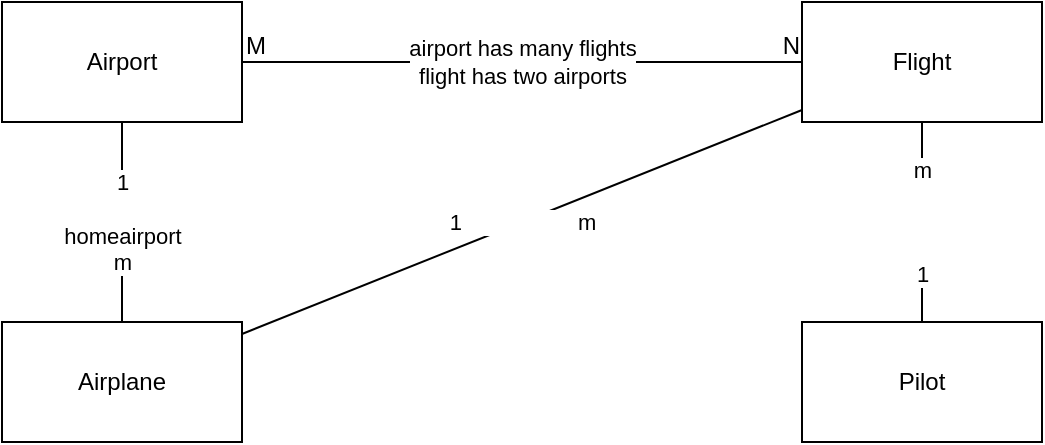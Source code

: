 <mxfile version="26.0.16" pages="2">
  <diagram name="Page-1" id="MyKNDprmuaOeAXlZrdFX">
    <mxGraphModel dx="1018" dy="695" grid="1" gridSize="10" guides="1" tooltips="1" connect="1" arrows="1" fold="1" page="1" pageScale="1" pageWidth="1600" pageHeight="1200" math="0" shadow="0">
      <root>
        <mxCell id="0" />
        <mxCell id="1" parent="0" />
        <mxCell id="xjHl75YICVR8A8sxPmvV-1" value="Flight" style="rounded=0;whiteSpace=wrap;html=1;" vertex="1" parent="1">
          <mxGeometry x="620" y="220" width="120" height="60" as="geometry" />
        </mxCell>
        <mxCell id="xjHl75YICVR8A8sxPmvV-2" value="Pilot" style="rounded=0;whiteSpace=wrap;html=1;" vertex="1" parent="1">
          <mxGeometry x="620" y="380" width="120" height="60" as="geometry" />
        </mxCell>
        <mxCell id="xjHl75YICVR8A8sxPmvV-3" value="Airport" style="rounded=0;whiteSpace=wrap;html=1;" vertex="1" parent="1">
          <mxGeometry x="220" y="220" width="120" height="60" as="geometry" />
        </mxCell>
        <mxCell id="xjHl75YICVR8A8sxPmvV-4" value="Airplane" style="rounded=0;whiteSpace=wrap;html=1;" vertex="1" parent="1">
          <mxGeometry x="220" y="380" width="120" height="60" as="geometry" />
        </mxCell>
        <mxCell id="xjHl75YICVR8A8sxPmvV-5" value="airport has many flights&lt;div&gt;flight has two airports&lt;/div&gt;" style="endArrow=none;html=1;rounded=0;" edge="1" parent="1" source="xjHl75YICVR8A8sxPmvV-3" target="xjHl75YICVR8A8sxPmvV-1">
          <mxGeometry relative="1" as="geometry">
            <mxPoint x="440" y="360" as="sourcePoint" />
            <mxPoint x="600" y="360" as="targetPoint" />
          </mxGeometry>
        </mxCell>
        <mxCell id="xjHl75YICVR8A8sxPmvV-6" value="M" style="resizable=0;html=1;whiteSpace=wrap;align=left;verticalAlign=bottom;" connectable="0" vertex="1" parent="xjHl75YICVR8A8sxPmvV-5">
          <mxGeometry x="-1" relative="1" as="geometry" />
        </mxCell>
        <mxCell id="xjHl75YICVR8A8sxPmvV-7" value="N" style="resizable=0;html=1;whiteSpace=wrap;align=right;verticalAlign=bottom;" connectable="0" vertex="1" parent="xjHl75YICVR8A8sxPmvV-5">
          <mxGeometry x="1" relative="1" as="geometry" />
        </mxCell>
        <mxCell id="xjHl75YICVR8A8sxPmvV-9" value="m&lt;div&gt;&lt;br&gt;&lt;/div&gt;&lt;div&gt;&lt;br&gt;&lt;/div&gt;&lt;div&gt;&lt;br&gt;&lt;/div&gt;&lt;div&gt;1&lt;/div&gt;" style="endArrow=none;html=1;rounded=0;" edge="1" parent="1" source="xjHl75YICVR8A8sxPmvV-2" target="xjHl75YICVR8A8sxPmvV-1">
          <mxGeometry width="50" height="50" relative="1" as="geometry">
            <mxPoint x="470" y="410" as="sourcePoint" />
            <mxPoint x="608.462" y="310" as="targetPoint" />
          </mxGeometry>
        </mxCell>
        <mxCell id="xjHl75YICVR8A8sxPmvV-10" value="&lt;div&gt;&lt;span style=&quot;background-color: light-dark(#ffffff, var(--ge-dark-color, #121212)); color: light-dark(rgb(0, 0, 0), rgb(255, 255, 255));&quot;&gt;1&amp;nbsp; &amp;nbsp; &amp;nbsp; &amp;nbsp; &amp;nbsp; &amp;nbsp; &amp;nbsp; &amp;nbsp; &amp;nbsp; &amp;nbsp;m&lt;/span&gt;&lt;/div&gt;" style="endArrow=none;html=1;rounded=0;" edge="1" parent="1" source="xjHl75YICVR8A8sxPmvV-4" target="xjHl75YICVR8A8sxPmvV-1">
          <mxGeometry width="50" height="50" relative="1" as="geometry">
            <mxPoint x="500" y="380" as="sourcePoint" />
            <mxPoint x="550" y="330" as="targetPoint" />
          </mxGeometry>
        </mxCell>
        <mxCell id="xjHl75YICVR8A8sxPmvV-12" value="1&lt;div&gt;&lt;br&gt;&lt;/div&gt;&lt;div&gt;homeairport&lt;/div&gt;&lt;div&gt;m&lt;/div&gt;" style="endArrow=none;html=1;rounded=0;" edge="1" parent="1" source="xjHl75YICVR8A8sxPmvV-4" target="xjHl75YICVR8A8sxPmvV-3">
          <mxGeometry width="50" height="50" relative="1" as="geometry">
            <mxPoint x="460" y="390" as="sourcePoint" />
            <mxPoint x="510" y="340" as="targetPoint" />
          </mxGeometry>
        </mxCell>
      </root>
    </mxGraphModel>
  </diagram>
  <diagram id="Q-YqZBFtuc1s5wRBYxge" name="Page-2">
    <mxGraphModel dx="1131" dy="772" grid="1" gridSize="10" guides="1" tooltips="1" connect="1" arrows="1" fold="1" page="1" pageScale="1" pageWidth="1600" pageHeight="1200" math="0" shadow="0">
      <root>
        <mxCell id="0" />
        <mxCell id="1" parent="0" />
        <mxCell id="FVvL4lh_QYOomwSnUUwI-8" value="&lt;h1 style=&quot;margin-top: 0px;&quot;&gt;Airport&lt;/h1&gt;&lt;div&gt;- IATA aiport&lt;/div&gt;&lt;div&gt;&lt;span style=&quot;background-color: transparent; color: light-dark(rgb(0, 0, 0), rgb(255, 255, 255));&quot;&gt;- city CHAR&lt;/span&gt;&lt;/div&gt;&lt;div&gt;- country CHAR&lt;/div&gt;&lt;div&gt;- capacity INT&lt;/div&gt;&lt;div&gt;- homeplanes: Array&amp;lt;Airplane&amp;gt;:&lt;/div&gt;" style="text;html=1;whiteSpace=wrap;overflow=hidden;rounded=0;strokeColor=default;" vertex="1" parent="1">
          <mxGeometry x="1370" y="580" width="180" height="240" as="geometry" />
        </mxCell>
        <mxCell id="FVvL4lh_QYOomwSnUUwI-9" value="&lt;h1 style=&quot;margin-top: 0px;&quot;&gt;Airplane&lt;/h1&gt;&lt;p&gt;- id_airplane&lt;br&gt;&lt;span style=&quot;background-color: transparent; color: light-dark(rgb(0, 0, 0), rgb(255, 255, 255));&quot;&gt;- capacity INT&lt;br&gt;- model CHAR&lt;br&gt;- homeairport: IATA&lt;/span&gt;&lt;/p&gt;&lt;p&gt;&lt;span style=&quot;background-color: transparent; color: light-dark(rgb(0, 0, 0), rgb(255, 255, 255));&quot;&gt;&lt;br&gt;&lt;/span&gt;&lt;/p&gt;&lt;p&gt;&lt;br&gt;&lt;/p&gt;" style="text;html=1;whiteSpace=wrap;overflow=hidden;rounded=0;strokeColor=default;" vertex="1" parent="1">
          <mxGeometry x="880" y="580" width="180" height="120" as="geometry" />
        </mxCell>
        <mxCell id="FVvL4lh_QYOomwSnUUwI-10" value="&lt;h1 style=&quot;margin-top: 0px;&quot;&gt;Flight&lt;/h1&gt;&lt;p&gt;- id_flight&lt;br&gt;- depart DATE&lt;br&gt;- arrival DATE&lt;br&gt;- start: IATA&lt;br&gt;&lt;span style=&quot;background-color: transparent; color: light-dark(rgb(0, 0, 0), rgb(255, 255, 255));&quot;&gt;- destination: IATA&lt;br&gt;&lt;/span&gt;&lt;span style=&quot;background-color: transparent; color: light-dark(rgb(0, 0, 0), rgb(255, 255, 255));&quot;&gt;- airplane: id_airplane&lt;br&gt;&lt;/span&gt;&lt;span style=&quot;background-color: transparent; color: light-dark(rgb(0, 0, 0), rgb(255, 255, 255));&quot;&gt;- pilot: Pilot&lt;/span&gt;&lt;/p&gt;&lt;p&gt;&lt;br&gt;&lt;/p&gt;" style="text;html=1;whiteSpace=wrap;overflow=hidden;rounded=0;fillColor=none;strokeColor=default;" vertex="1" parent="1">
          <mxGeometry x="620" y="580" width="180" height="270" as="geometry" />
        </mxCell>
        <mxCell id="FVvL4lh_QYOomwSnUUwI-11" value="&lt;h1 style=&quot;margin-top: 0px;&quot;&gt;Pilot&lt;/h1&gt;&lt;p&gt;- id_pilot&lt;br&gt;- firstname CHAR&lt;br&gt;- lastname CHAR&lt;/p&gt;" style="text;html=1;whiteSpace=wrap;overflow=hidden;rounded=0;strokeColor=default;" vertex="1" parent="1">
          <mxGeometry x="1130" y="580" width="180" height="100" as="geometry" />
        </mxCell>
        <mxCell id="FVvL4lh_QYOomwSnUUwI-16" value="&lt;h2 style=&quot;margin-top: 0px;&quot;&gt;Pilot&lt;/h2&gt;&lt;p&gt;- id_pilot&lt;br&gt;- firstname CHAR&lt;br&gt;- lastname CHAR&lt;/p&gt;" style="text;html=1;whiteSpace=wrap;overflow=hidden;rounded=0;strokeColor=default;" vertex="1" parent="1">
          <mxGeometry x="630" y="740" width="160" height="100" as="geometry" />
        </mxCell>
        <mxCell id="FVvL4lh_QYOomwSnUUwI-18" value="&lt;h2 style=&quot;margin-top: 0px;&quot;&gt;Airplane&lt;/h2&gt;&lt;p&gt;&lt;span style=&quot;background-color: transparent; color: light-dark(rgb(0, 0, 0), rgb(255, 255, 255));&quot;&gt;- capacity INT&lt;br&gt;- model CHAR&lt;/span&gt;&lt;/p&gt;&lt;p&gt;&lt;br&gt;&lt;/p&gt;" style="text;html=1;whiteSpace=wrap;overflow=hidden;rounded=0;strokeColor=default;" vertex="1" parent="1">
          <mxGeometry x="1380" y="710" width="160" height="90" as="geometry" />
        </mxCell>
      </root>
    </mxGraphModel>
  </diagram>
</mxfile>

